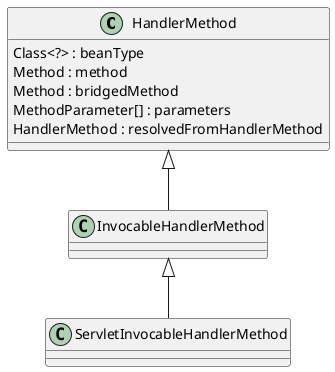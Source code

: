 @startuml
'https://plantuml.com/class-diagram

class HandlerMethod {
    Class<?> : beanType
    Method : method
    Method : bridgedMethod
    MethodParameter[] : parameters
    HandlerMethod : resolvedFromHandlerMethod
}

class InvocableHandlerMethod

class ServletInvocableHandlerMethod

HandlerMethod <|-- InvocableHandlerMethod
InvocableHandlerMethod <|-- ServletInvocableHandlerMethod

@enduml